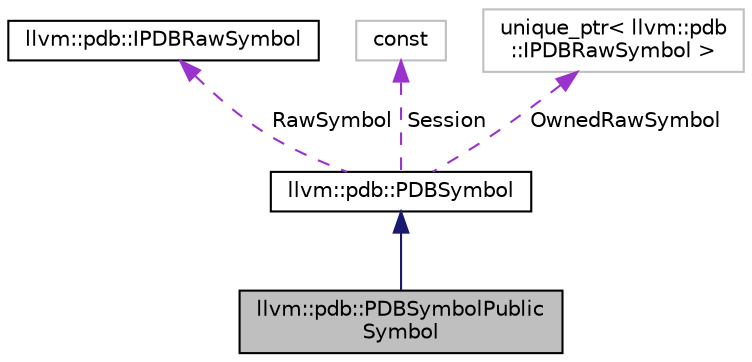 digraph "llvm::pdb::PDBSymbolPublicSymbol"
{
 // LATEX_PDF_SIZE
  bgcolor="transparent";
  edge [fontname="Helvetica",fontsize="10",labelfontname="Helvetica",labelfontsize="10"];
  node [fontname="Helvetica",fontsize="10",shape=record];
  Node1 [label="llvm::pdb::PDBSymbolPublic\lSymbol",height=0.2,width=0.4,color="black", fillcolor="grey75", style="filled", fontcolor="black",tooltip=" "];
  Node2 -> Node1 [dir="back",color="midnightblue",fontsize="10",style="solid",fontname="Helvetica"];
  Node2 [label="llvm::pdb::PDBSymbol",height=0.2,width=0.4,color="black",URL="$classllvm_1_1pdb_1_1PDBSymbol.html",tooltip="PDBSymbol defines the base of the inheritance hierarchy for concrete symbol types (e...."];
  Node3 -> Node2 [dir="back",color="darkorchid3",fontsize="10",style="dashed",label=" RawSymbol" ,fontname="Helvetica"];
  Node3 [label="llvm::pdb::IPDBRawSymbol",height=0.2,width=0.4,color="black",URL="$classllvm_1_1pdb_1_1IPDBRawSymbol.html",tooltip="IPDBRawSymbol defines an interface used to represent an arbitrary symbol."];
  Node4 -> Node2 [dir="back",color="darkorchid3",fontsize="10",style="dashed",label=" Session" ,fontname="Helvetica"];
  Node4 [label="const",height=0.2,width=0.4,color="grey75",tooltip=" "];
  Node5 -> Node2 [dir="back",color="darkorchid3",fontsize="10",style="dashed",label=" OwnedRawSymbol" ,fontname="Helvetica"];
  Node5 [label="unique_ptr\< llvm::pdb\l::IPDBRawSymbol \>",height=0.2,width=0.4,color="grey75",tooltip=" "];
}
